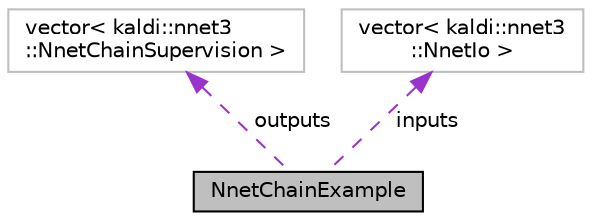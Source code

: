 digraph "NnetChainExample"
{
  edge [fontname="Helvetica",fontsize="10",labelfontname="Helvetica",labelfontsize="10"];
  node [fontname="Helvetica",fontsize="10",shape=record];
  Node1 [label="NnetChainExample",height=0.2,width=0.4,color="black", fillcolor="grey75", style="filled", fontcolor="black"];
  Node2 -> Node1 [dir="back",color="darkorchid3",fontsize="10",style="dashed",label=" outputs" ,fontname="Helvetica"];
  Node2 [label="vector\< kaldi::nnet3\l::NnetChainSupervision \>",height=0.2,width=0.4,color="grey75", fillcolor="white", style="filled"];
  Node3 -> Node1 [dir="back",color="darkorchid3",fontsize="10",style="dashed",label=" inputs" ,fontname="Helvetica"];
  Node3 [label="vector\< kaldi::nnet3\l::NnetIo \>",height=0.2,width=0.4,color="grey75", fillcolor="white", style="filled"];
}
